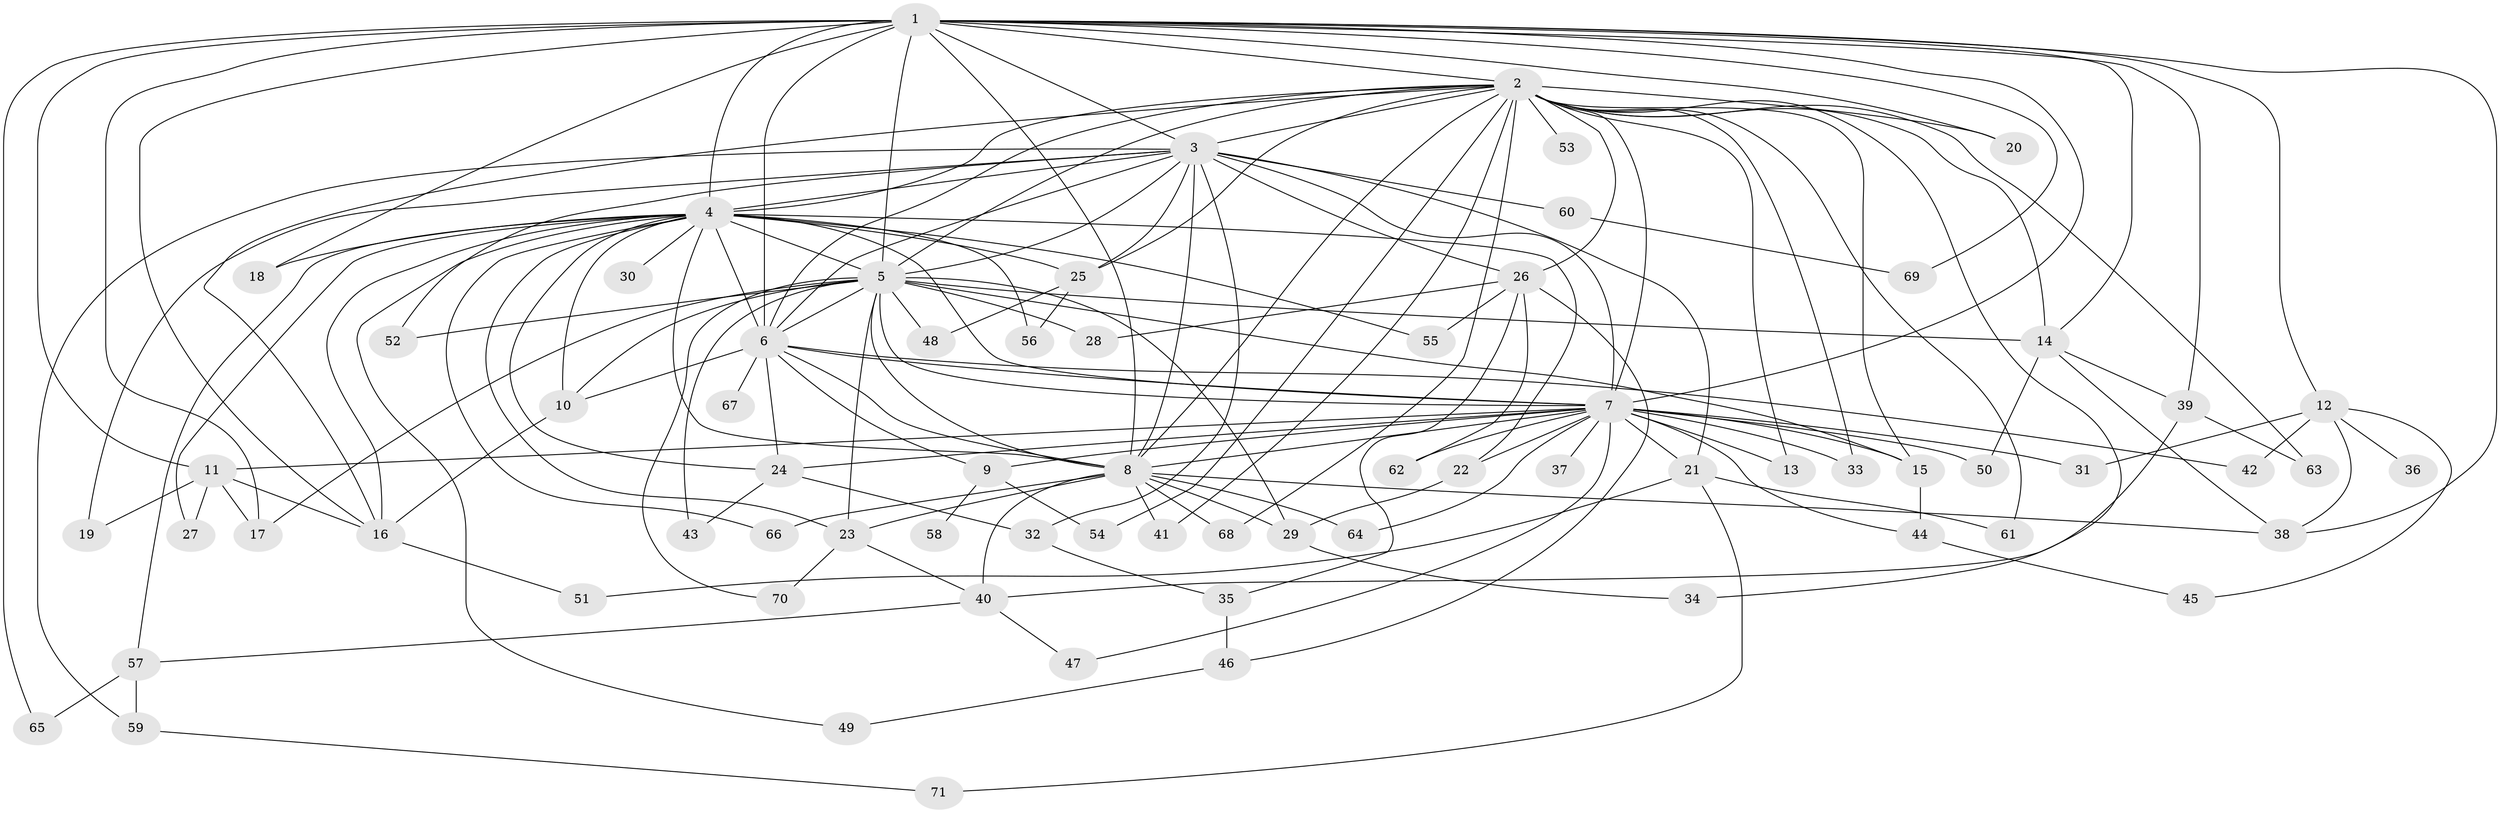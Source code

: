 // original degree distribution, {22: 0.009900990099009901, 29: 0.009900990099009901, 19: 0.0297029702970297, 25: 0.009900990099009901, 16: 0.019801980198019802, 15: 0.009900990099009901, 24: 0.009900990099009901, 2: 0.5643564356435643, 5: 0.0594059405940594, 3: 0.1782178217821782, 7: 0.019801980198019802, 8: 0.009900990099009901, 6: 0.009900990099009901, 4: 0.0594059405940594}
// Generated by graph-tools (version 1.1) at 2025/49/03/04/25 22:49:32]
// undirected, 71 vertices, 160 edges
graph export_dot {
  node [color=gray90,style=filled];
  1;
  2;
  3;
  4;
  5;
  6;
  7;
  8;
  9;
  10;
  11;
  12;
  13;
  14;
  15;
  16;
  17;
  18;
  19;
  20;
  21;
  22;
  23;
  24;
  25;
  26;
  27;
  28;
  29;
  30;
  31;
  32;
  33;
  34;
  35;
  36;
  37;
  38;
  39;
  40;
  41;
  42;
  43;
  44;
  45;
  46;
  47;
  48;
  49;
  50;
  51;
  52;
  53;
  54;
  55;
  56;
  57;
  58;
  59;
  60;
  61;
  62;
  63;
  64;
  65;
  66;
  67;
  68;
  69;
  70;
  71;
  1 -- 2 [weight=1.0];
  1 -- 3 [weight=1.0];
  1 -- 4 [weight=1.0];
  1 -- 5 [weight=3.0];
  1 -- 6 [weight=1.0];
  1 -- 7 [weight=2.0];
  1 -- 8 [weight=1.0];
  1 -- 11 [weight=1.0];
  1 -- 12 [weight=1.0];
  1 -- 14 [weight=1.0];
  1 -- 16 [weight=1.0];
  1 -- 17 [weight=1.0];
  1 -- 18 [weight=1.0];
  1 -- 20 [weight=1.0];
  1 -- 38 [weight=1.0];
  1 -- 39 [weight=1.0];
  1 -- 65 [weight=1.0];
  1 -- 69 [weight=1.0];
  2 -- 3 [weight=1.0];
  2 -- 4 [weight=1.0];
  2 -- 5 [weight=3.0];
  2 -- 6 [weight=1.0];
  2 -- 7 [weight=2.0];
  2 -- 8 [weight=1.0];
  2 -- 13 [weight=1.0];
  2 -- 14 [weight=2.0];
  2 -- 15 [weight=1.0];
  2 -- 16 [weight=1.0];
  2 -- 20 [weight=1.0];
  2 -- 25 [weight=2.0];
  2 -- 26 [weight=1.0];
  2 -- 33 [weight=1.0];
  2 -- 34 [weight=1.0];
  2 -- 41 [weight=1.0];
  2 -- 53 [weight=1.0];
  2 -- 54 [weight=1.0];
  2 -- 61 [weight=1.0];
  2 -- 63 [weight=1.0];
  2 -- 68 [weight=1.0];
  3 -- 4 [weight=1.0];
  3 -- 5 [weight=2.0];
  3 -- 6 [weight=1.0];
  3 -- 7 [weight=3.0];
  3 -- 8 [weight=1.0];
  3 -- 19 [weight=1.0];
  3 -- 21 [weight=1.0];
  3 -- 25 [weight=1.0];
  3 -- 26 [weight=1.0];
  3 -- 32 [weight=1.0];
  3 -- 52 [weight=1.0];
  3 -- 59 [weight=1.0];
  3 -- 60 [weight=1.0];
  4 -- 5 [weight=2.0];
  4 -- 6 [weight=1.0];
  4 -- 7 [weight=2.0];
  4 -- 8 [weight=2.0];
  4 -- 10 [weight=1.0];
  4 -- 16 [weight=1.0];
  4 -- 18 [weight=1.0];
  4 -- 22 [weight=1.0];
  4 -- 23 [weight=1.0];
  4 -- 24 [weight=1.0];
  4 -- 25 [weight=1.0];
  4 -- 27 [weight=1.0];
  4 -- 30 [weight=1.0];
  4 -- 49 [weight=1.0];
  4 -- 55 [weight=1.0];
  4 -- 56 [weight=1.0];
  4 -- 57 [weight=1.0];
  4 -- 66 [weight=1.0];
  5 -- 6 [weight=3.0];
  5 -- 7 [weight=4.0];
  5 -- 8 [weight=2.0];
  5 -- 10 [weight=1.0];
  5 -- 14 [weight=1.0];
  5 -- 15 [weight=2.0];
  5 -- 17 [weight=1.0];
  5 -- 23 [weight=1.0];
  5 -- 28 [weight=1.0];
  5 -- 29 [weight=1.0];
  5 -- 43 [weight=1.0];
  5 -- 48 [weight=1.0];
  5 -- 52 [weight=1.0];
  5 -- 70 [weight=1.0];
  6 -- 7 [weight=2.0];
  6 -- 8 [weight=1.0];
  6 -- 9 [weight=1.0];
  6 -- 10 [weight=1.0];
  6 -- 24 [weight=1.0];
  6 -- 42 [weight=1.0];
  6 -- 67 [weight=1.0];
  7 -- 8 [weight=3.0];
  7 -- 9 [weight=1.0];
  7 -- 11 [weight=1.0];
  7 -- 13 [weight=1.0];
  7 -- 15 [weight=1.0];
  7 -- 21 [weight=1.0];
  7 -- 22 [weight=2.0];
  7 -- 24 [weight=1.0];
  7 -- 31 [weight=1.0];
  7 -- 33 [weight=1.0];
  7 -- 37 [weight=2.0];
  7 -- 44 [weight=1.0];
  7 -- 47 [weight=1.0];
  7 -- 50 [weight=1.0];
  7 -- 62 [weight=1.0];
  7 -- 64 [weight=1.0];
  8 -- 23 [weight=1.0];
  8 -- 29 [weight=1.0];
  8 -- 38 [weight=1.0];
  8 -- 40 [weight=1.0];
  8 -- 41 [weight=1.0];
  8 -- 64 [weight=1.0];
  8 -- 66 [weight=1.0];
  8 -- 68 [weight=1.0];
  9 -- 54 [weight=1.0];
  9 -- 58 [weight=1.0];
  10 -- 16 [weight=1.0];
  11 -- 16 [weight=1.0];
  11 -- 17 [weight=2.0];
  11 -- 19 [weight=1.0];
  11 -- 27 [weight=1.0];
  12 -- 31 [weight=1.0];
  12 -- 36 [weight=1.0];
  12 -- 38 [weight=1.0];
  12 -- 42 [weight=1.0];
  12 -- 45 [weight=1.0];
  14 -- 38 [weight=1.0];
  14 -- 39 [weight=1.0];
  14 -- 50 [weight=1.0];
  15 -- 44 [weight=1.0];
  16 -- 51 [weight=1.0];
  21 -- 51 [weight=1.0];
  21 -- 61 [weight=1.0];
  21 -- 71 [weight=1.0];
  22 -- 29 [weight=1.0];
  23 -- 40 [weight=1.0];
  23 -- 70 [weight=1.0];
  24 -- 32 [weight=1.0];
  24 -- 43 [weight=1.0];
  25 -- 48 [weight=1.0];
  25 -- 56 [weight=1.0];
  26 -- 28 [weight=1.0];
  26 -- 35 [weight=1.0];
  26 -- 46 [weight=1.0];
  26 -- 55 [weight=1.0];
  26 -- 62 [weight=1.0];
  29 -- 34 [weight=1.0];
  32 -- 35 [weight=1.0];
  35 -- 46 [weight=1.0];
  39 -- 40 [weight=1.0];
  39 -- 63 [weight=1.0];
  40 -- 47 [weight=1.0];
  40 -- 57 [weight=1.0];
  44 -- 45 [weight=1.0];
  46 -- 49 [weight=1.0];
  57 -- 59 [weight=1.0];
  57 -- 65 [weight=1.0];
  59 -- 71 [weight=1.0];
  60 -- 69 [weight=1.0];
}
